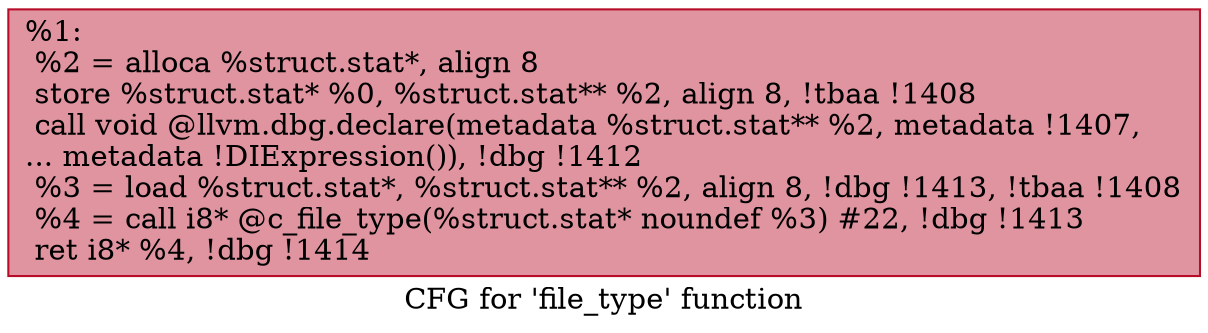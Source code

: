 digraph "CFG for 'file_type' function" {
	label="CFG for 'file_type' function";

	Node0x16e0ac0 [shape=record,color="#b70d28ff", style=filled, fillcolor="#b70d2870",label="{%1:\l  %2 = alloca %struct.stat*, align 8\l  store %struct.stat* %0, %struct.stat** %2, align 8, !tbaa !1408\l  call void @llvm.dbg.declare(metadata %struct.stat** %2, metadata !1407,\l... metadata !DIExpression()), !dbg !1412\l  %3 = load %struct.stat*, %struct.stat** %2, align 8, !dbg !1413, !tbaa !1408\l  %4 = call i8* @c_file_type(%struct.stat* noundef %3) #22, !dbg !1413\l  ret i8* %4, !dbg !1414\l}"];
}
